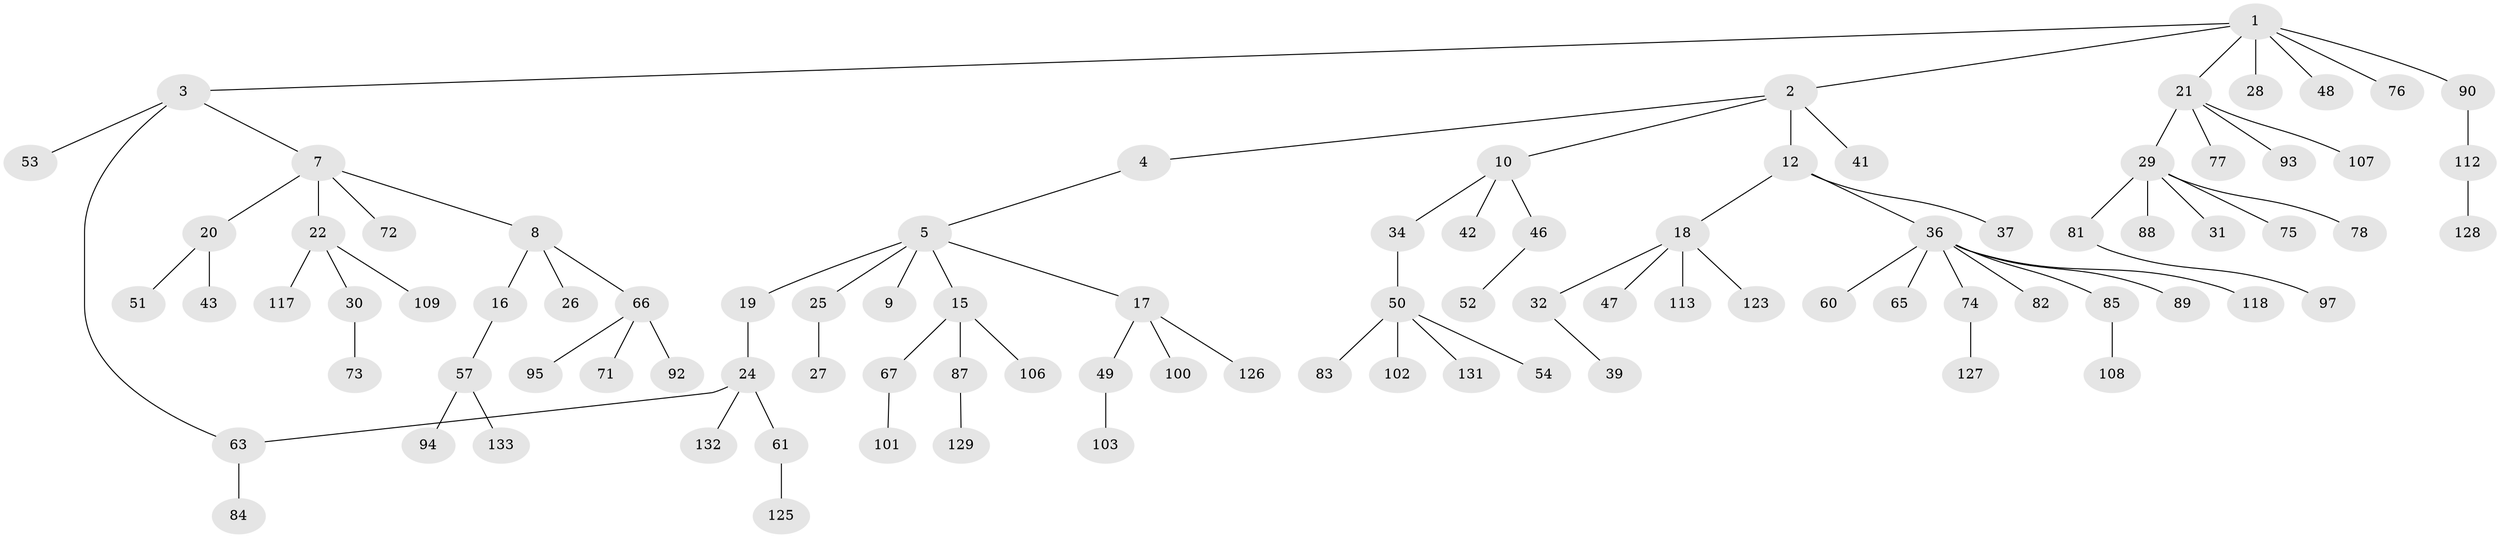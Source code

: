// original degree distribution, {6: 0.03007518796992481, 4: 0.07518796992481203, 2: 0.23308270676691728, 3: 0.15037593984962405, 5: 0.022556390977443608, 1: 0.48872180451127817}
// Generated by graph-tools (version 1.1) at 2025/41/03/06/25 10:41:28]
// undirected, 93 vertices, 93 edges
graph export_dot {
graph [start="1"]
  node [color=gray90,style=filled];
  1 [super="+13"];
  2 [super="+6"];
  3;
  4;
  5;
  7 [super="+14"];
  8 [super="+11"];
  9 [super="+59"];
  10 [super="+35"];
  12 [super="+23"];
  15 [super="+69"];
  16 [super="+33"];
  17 [super="+38"];
  18 [super="+58"];
  19;
  20 [super="+110"];
  21 [super="+45"];
  22 [super="+79"];
  24 [super="+64"];
  25 [super="+111"];
  26 [super="+124"];
  27 [super="+119"];
  28;
  29 [super="+70"];
  30 [super="+56"];
  31;
  32;
  34 [super="+44"];
  36 [super="+40"];
  37;
  39 [super="+96"];
  41;
  42;
  43 [super="+62"];
  46 [super="+104"];
  47;
  48;
  49;
  50 [super="+55"];
  51;
  52;
  53;
  54;
  57 [super="+68"];
  60 [super="+98"];
  61 [super="+105"];
  63 [super="+114"];
  65;
  66 [super="+80"];
  67;
  71;
  72;
  73;
  74 [super="+130"];
  75;
  76 [super="+91"];
  77 [super="+120"];
  78;
  81;
  82;
  83;
  84;
  85 [super="+86"];
  87 [super="+116"];
  88;
  89 [super="+115"];
  90 [super="+99"];
  92;
  93;
  94;
  95;
  97 [super="+121"];
  100;
  101;
  102;
  103;
  106;
  107;
  108;
  109;
  112 [super="+122"];
  113;
  117;
  118;
  123;
  125;
  126;
  127;
  128;
  129;
  131;
  132;
  133;
  1 -- 2;
  1 -- 3;
  1 -- 21;
  1 -- 28;
  1 -- 76;
  1 -- 48;
  1 -- 90;
  2 -- 4;
  2 -- 41;
  2 -- 10;
  2 -- 12;
  3 -- 7;
  3 -- 53;
  3 -- 63;
  4 -- 5;
  5 -- 9;
  5 -- 15;
  5 -- 17;
  5 -- 19;
  5 -- 25;
  7 -- 8;
  7 -- 20;
  7 -- 72;
  7 -- 22;
  8 -- 16;
  8 -- 66;
  8 -- 26;
  10 -- 34;
  10 -- 42;
  10 -- 46;
  12 -- 18;
  12 -- 37;
  12 -- 36;
  15 -- 67;
  15 -- 106;
  15 -- 87;
  16 -- 57;
  17 -- 49;
  17 -- 100;
  17 -- 126;
  18 -- 32;
  18 -- 47;
  18 -- 113;
  18 -- 123;
  19 -- 24;
  20 -- 43;
  20 -- 51;
  21 -- 29;
  21 -- 77;
  21 -- 93;
  21 -- 107;
  22 -- 30;
  22 -- 109;
  22 -- 117;
  24 -- 61;
  24 -- 63;
  24 -- 132;
  25 -- 27;
  29 -- 31;
  29 -- 75;
  29 -- 78;
  29 -- 81;
  29 -- 88;
  30 -- 73;
  32 -- 39;
  34 -- 50;
  36 -- 65;
  36 -- 74;
  36 -- 82;
  36 -- 118;
  36 -- 89;
  36 -- 85;
  36 -- 60;
  46 -- 52;
  49 -- 103;
  50 -- 54;
  50 -- 83;
  50 -- 131;
  50 -- 102;
  57 -- 94;
  57 -- 133;
  61 -- 125;
  63 -- 84;
  66 -- 71;
  66 -- 92;
  66 -- 95;
  67 -- 101;
  74 -- 127;
  81 -- 97;
  85 -- 108;
  87 -- 129;
  90 -- 112;
  112 -- 128;
}

